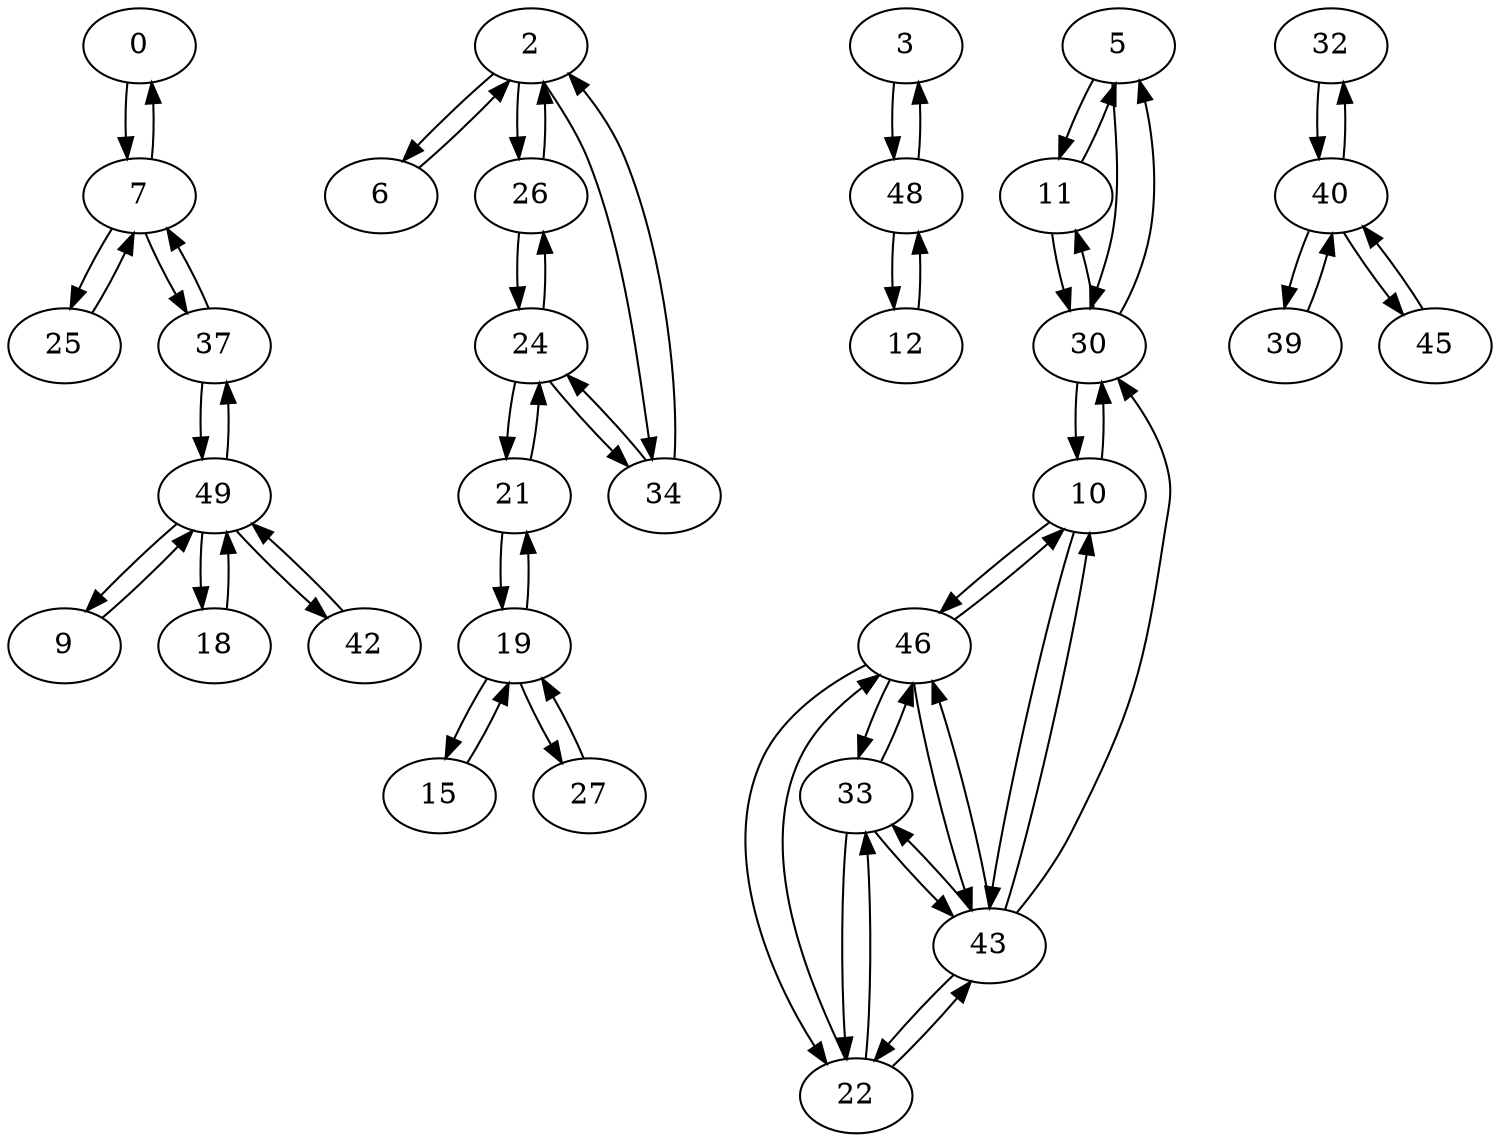 digraph G {
  0 -> 7;
  2 -> 6;
  2 -> 26;
  2 -> 34;
  3 -> 48;
  5 -> 11;
  5 -> 30;
  6 -> 2;
  7 -> 0;
  7 -> 25;
  7 -> 37;
  9 -> 49;
  10 -> 30;
  10 -> 43;
  10 -> 46;
  11 -> 5;
  11 -> 30;
  12 -> 48;
  15 -> 19;
  18 -> 49;
  19 -> 15;
  19 -> 21;
  19 -> 27;
  21 -> 19;
  21 -> 24;
  22 -> 33;
  22 -> 43;
  22 -> 46;
  24 -> 21;
  24 -> 26;
  24 -> 34;
  25 -> 7;
  26 -> 2;
  26 -> 24;
  27 -> 19;
  30 -> 5;
  30 -> 10;
  30 -> 11;
  32 -> 40;
  33 -> 22;
  33 -> 43;
  33 -> 46;
  34 -> 2;
  34 -> 24;
  37 -> 7;
  37 -> 49;
  39 -> 40;
  40 -> 32;
  40 -> 39;
  40 -> 45;
  42 -> 49;
  43 -> 10;
  43 -> 22;
  43 -> 30;
  43 -> 33;
  43 -> 46;
  45 -> 40;
  46 -> 10;
  46 -> 22;
  46 -> 33;
  46 -> 43;
  48 -> 3;
  48 -> 12;
  49 -> 9;
  49 -> 18;
  49 -> 37;
  49 -> 42;
}